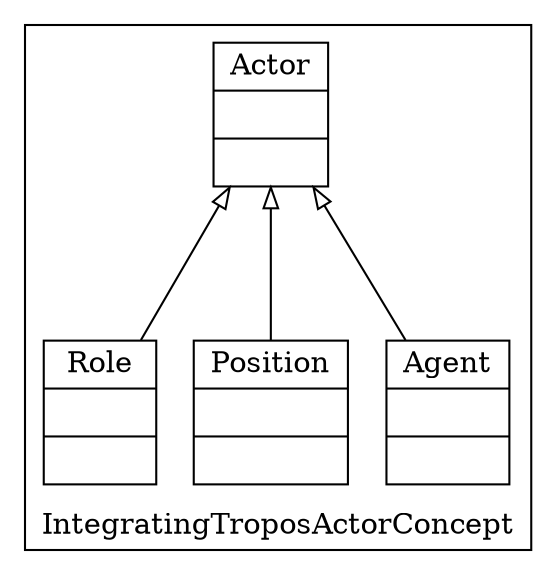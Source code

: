 digraph "KM3 Model in DOT" {
graph[rankdir=BT,labeljust=l,labelloc=t,nodeSep=0.75,compound=true];
 subgraph "cluster_IntegratingTroposActorConcept"{
labelloc=t
color=black
label=IntegratingTroposActorConcept
 node[shape=record];
Actor[label="{Actor| | }"]
;
 node[shape=record];
Agent[label="{Agent| | }"]
 Agent->Actor[arrowhead=onormal,group=Actor,minlen=2,constraint=true,]
;
 node[shape=record];
Position[label="{Position| | }"]
 Position->Actor[arrowhead=onormal,group=Actor,minlen=2,constraint=true,]
;
 node[shape=record];
Role[label="{Role| | }"]
 Role->Actor[arrowhead=onormal,group=Actor,minlen=2,constraint=true,]
;

}
}
